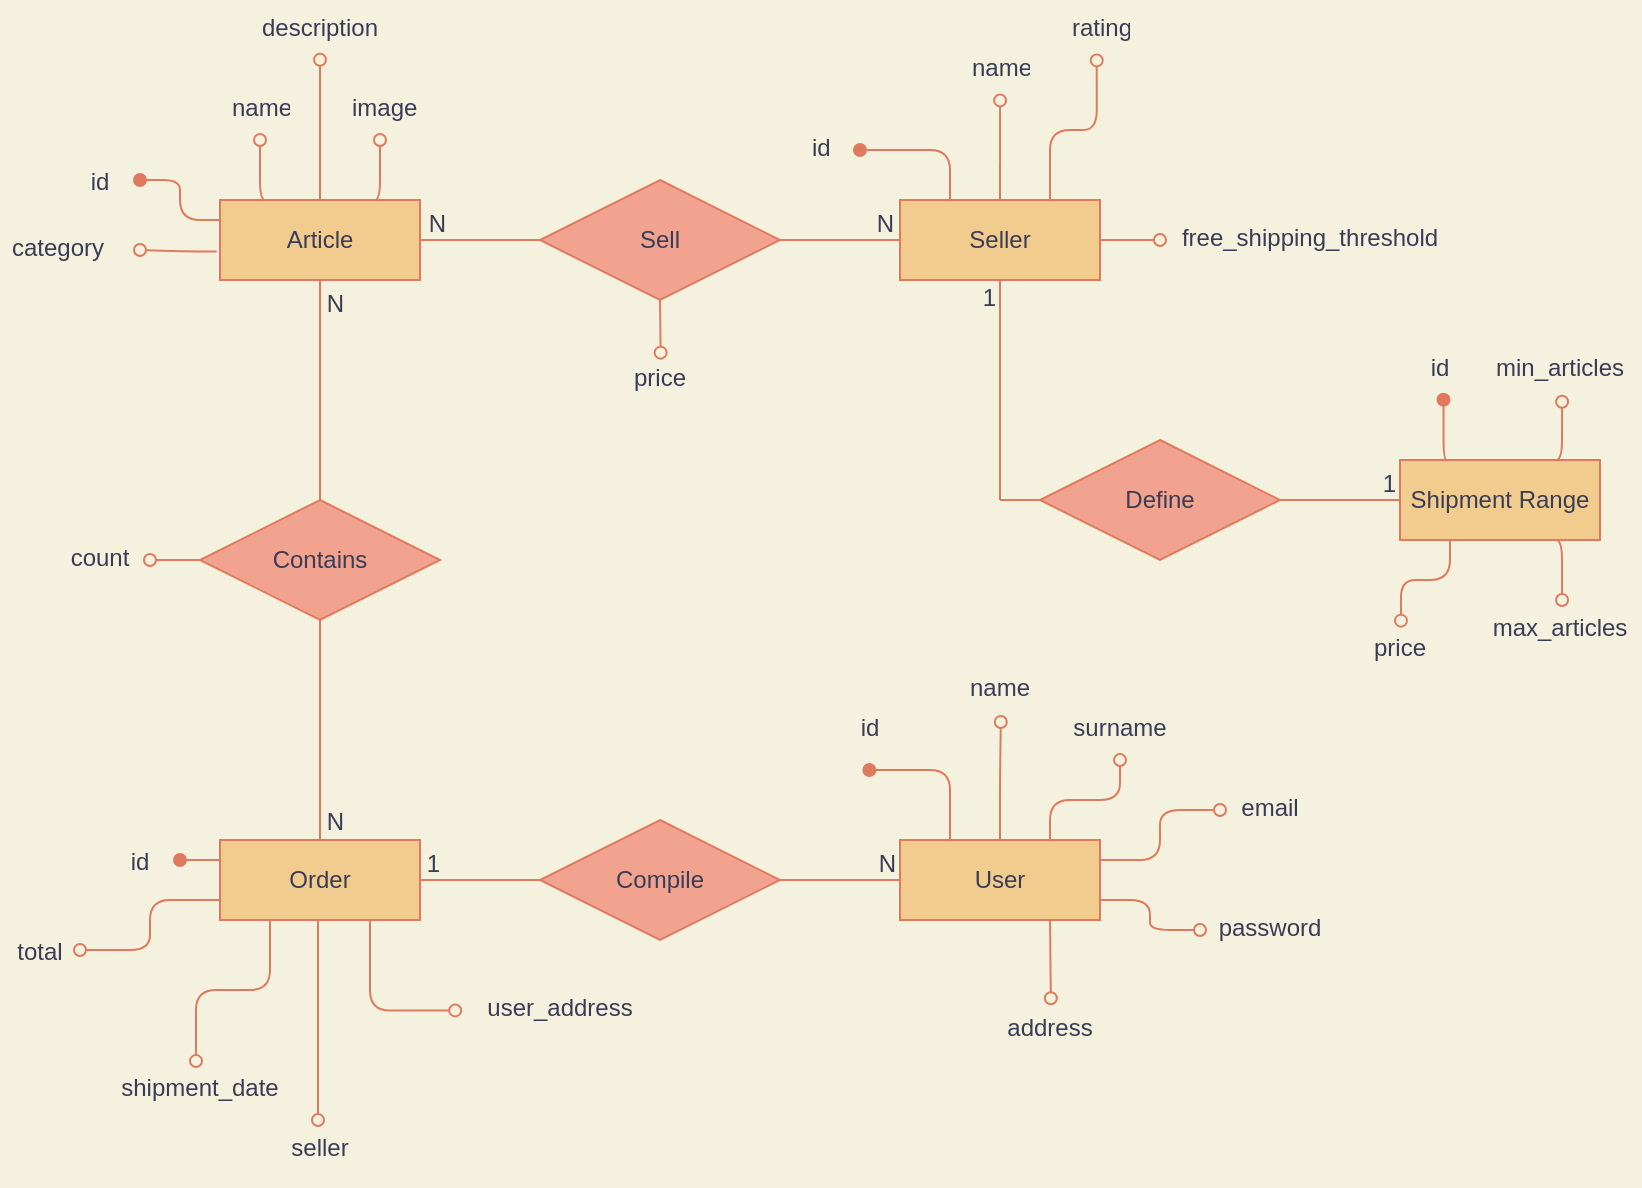 <mxfile>
    <diagram id="R2lEEEUBdFMjLlhIrx00" name="Page-1">
        <mxGraphModel dx="398" dy="316" grid="1" gridSize="10" guides="1" tooltips="1" connect="1" arrows="1" fold="1" page="1" pageScale="1" pageWidth="850" pageHeight="1100" background="#F4F1DE" math="0" shadow="0" extFonts="Permanent Marker^https://fonts.googleapis.com/css?family=Permanent+Marker">
            <root>
                <mxCell id="0"/>
                <mxCell id="1" parent="0"/>
                <mxCell id="-FKGB9jqLkH2_hyTQaql-25" style="edgeStyle=orthogonalEdgeStyle;orthogonalLoop=1;jettySize=auto;html=1;exitX=0;exitY=0.25;exitDx=0;exitDy=0;startFill=1;endArrow=oval;endFill=1;fontSize=11;labelBackgroundColor=#F4F1DE;strokeColor=#E07A5F;fontColor=#393C56;" parent="1" source="-FKGB9jqLkH2_hyTQaql-4" target="-FKGB9jqLkH2_hyTQaql-23" edge="1">
                    <mxGeometry relative="1" as="geometry"/>
                </mxCell>
                <mxCell id="-FKGB9jqLkH2_hyTQaql-29" style="edgeStyle=orthogonalEdgeStyle;orthogonalLoop=1;jettySize=auto;html=1;exitX=0.5;exitY=0;exitDx=0;exitDy=0;startFill=1;endArrow=oval;endFill=0;fontSize=11;entryX=0.5;entryY=0.995;entryDx=0;entryDy=0;entryPerimeter=0;labelBackgroundColor=#F4F1DE;strokeColor=#E07A5F;fontColor=#393C56;" parent="1" source="-FKGB9jqLkH2_hyTQaql-4" target="-FKGB9jqLkH2_hyTQaql-28" edge="1">
                    <mxGeometry relative="1" as="geometry">
                        <mxPoint x="174" y="60" as="targetPoint"/>
                    </mxGeometry>
                </mxCell>
                <mxCell id="-FKGB9jqLkH2_hyTQaql-31" style="edgeStyle=orthogonalEdgeStyle;orthogonalLoop=1;jettySize=auto;html=1;exitX=0.75;exitY=0;exitDx=0;exitDy=0;entryX=0.4;entryY=1;entryDx=0;entryDy=0;entryPerimeter=0;startFill=1;endArrow=oval;endFill=0;fontSize=11;labelBackgroundColor=#F4F1DE;strokeColor=#E07A5F;fontColor=#393C56;" parent="1" source="-FKGB9jqLkH2_hyTQaql-4" target="-FKGB9jqLkH2_hyTQaql-30" edge="1">
                    <mxGeometry relative="1" as="geometry"/>
                </mxCell>
                <mxCell id="-FKGB9jqLkH2_hyTQaql-32" style="edgeStyle=orthogonalEdgeStyle;orthogonalLoop=1;jettySize=auto;html=1;exitX=0.25;exitY=0;exitDx=0;exitDy=0;entryX=0.5;entryY=1;entryDx=0;entryDy=0;entryPerimeter=0;startFill=1;endArrow=oval;endFill=0;fontSize=11;labelBackgroundColor=#F4F1DE;strokeColor=#E07A5F;fontColor=#393C56;" parent="1" source="-FKGB9jqLkH2_hyTQaql-4" target="-FKGB9jqLkH2_hyTQaql-26" edge="1">
                    <mxGeometry relative="1" as="geometry"/>
                </mxCell>
                <mxCell id="-FKGB9jqLkH2_hyTQaql-34" style="edgeStyle=orthogonalEdgeStyle;orthogonalLoop=1;jettySize=auto;html=1;exitX=-0.017;exitY=0.643;exitDx=0;exitDy=0;startFill=1;endArrow=oval;endFill=0;fontSize=11;exitPerimeter=0;labelBackgroundColor=#F4F1DE;strokeColor=#E07A5F;fontColor=#393C56;" parent="1" source="-FKGB9jqLkH2_hyTQaql-4" target="-FKGB9jqLkH2_hyTQaql-33" edge="1">
                    <mxGeometry relative="1" as="geometry"/>
                </mxCell>
                <mxCell id="-FKGB9jqLkH2_hyTQaql-4" value="Article" style="whiteSpace=wrap;html=1;align=center;fillColor=#F2CC8F;strokeColor=#E07A5F;fontColor=#393C56;" parent="1" vertex="1">
                    <mxGeometry x="120" y="120" width="100" height="40" as="geometry"/>
                </mxCell>
                <mxCell id="-FKGB9jqLkH2_hyTQaql-23" value="id" style="text;strokeColor=none;fillColor=none;spacingLeft=4;spacingRight=4;overflow=hidden;rotatable=0;points=[[0,0.5],[1,0.5]];portConstraint=eastwest;fontSize=12;align=center;html=0;verticalAlign=middle;fontColor=#393C56;" parent="1" vertex="1">
                    <mxGeometry x="40" y="100" width="40" height="20" as="geometry"/>
                </mxCell>
                <mxCell id="-FKGB9jqLkH2_hyTQaql-26" value="name" style="text;strokeColor=none;fillColor=none;spacingLeft=4;spacingRight=4;overflow=hidden;rotatable=0;points=[[0,0.5],[1,0.5]];portConstraint=eastwest;fontSize=12;html=0;fontColor=#393C56;" parent="1" vertex="1">
                    <mxGeometry x="120" y="60" width="40" height="30" as="geometry"/>
                </mxCell>
                <mxCell id="-FKGB9jqLkH2_hyTQaql-28" value="description" style="text;strokeColor=none;fillColor=none;spacingLeft=4;spacingRight=4;overflow=hidden;rotatable=0;points=[[0,0.5],[1,0.5]];portConstraint=eastwest;fontSize=12;html=0;fontColor=#393C56;" parent="1" vertex="1">
                    <mxGeometry x="135" y="20" width="70" height="30" as="geometry"/>
                </mxCell>
                <mxCell id="-FKGB9jqLkH2_hyTQaql-30" value="image" style="text;strokeColor=none;fillColor=none;spacingLeft=4;spacingRight=4;overflow=hidden;rotatable=0;points=[[0,0.5],[1,0.5]];portConstraint=eastwest;fontSize=12;html=0;fontColor=#393C56;" parent="1" vertex="1">
                    <mxGeometry x="180" y="60" width="50" height="30" as="geometry"/>
                </mxCell>
                <mxCell id="-FKGB9jqLkH2_hyTQaql-33" value="category" style="text;strokeColor=none;fillColor=none;spacingLeft=4;spacingRight=4;overflow=hidden;rotatable=0;points=[[0,0.5],[1,0.5]];portConstraint=eastwest;fontSize=12;html=0;fontColor=#393C56;" parent="1" vertex="1">
                    <mxGeometry x="10" y="130" width="70" height="30" as="geometry"/>
                </mxCell>
                <mxCell id="-FKGB9jqLkH2_hyTQaql-40" style="edgeStyle=orthogonalEdgeStyle;orthogonalLoop=1;jettySize=auto;html=1;exitX=0.25;exitY=0;exitDx=0;exitDy=0;startFill=1;endArrow=oval;endFill=1;fontSize=11;labelBackgroundColor=#F4F1DE;strokeColor=#E07A5F;fontColor=#393C56;" parent="1" source="-FKGB9jqLkH2_hyTQaql-35" target="-FKGB9jqLkH2_hyTQaql-36" edge="1">
                    <mxGeometry relative="1" as="geometry"/>
                </mxCell>
                <mxCell id="-FKGB9jqLkH2_hyTQaql-41" style="edgeStyle=orthogonalEdgeStyle;orthogonalLoop=1;jettySize=auto;html=1;exitX=0.5;exitY=0;exitDx=0;exitDy=0;entryX=0.501;entryY=1.007;entryDx=0;entryDy=0;entryPerimeter=0;startFill=1;endArrow=oval;endFill=0;fontSize=11;labelBackgroundColor=#F4F1DE;strokeColor=#E07A5F;fontColor=#393C56;" parent="1" source="-FKGB9jqLkH2_hyTQaql-35" target="-FKGB9jqLkH2_hyTQaql-37" edge="1">
                    <mxGeometry relative="1" as="geometry"/>
                </mxCell>
                <mxCell id="-FKGB9jqLkH2_hyTQaql-42" style="edgeStyle=orthogonalEdgeStyle;orthogonalLoop=1;jettySize=auto;html=1;exitX=0.75;exitY=0;exitDx=0;exitDy=0;entryX=0.459;entryY=1.007;entryDx=0;entryDy=0;entryPerimeter=0;startFill=1;endArrow=oval;endFill=0;fontSize=11;labelBackgroundColor=#F4F1DE;strokeColor=#E07A5F;fontColor=#393C56;" parent="1" source="-FKGB9jqLkH2_hyTQaql-35" target="-FKGB9jqLkH2_hyTQaql-38" edge="1">
                    <mxGeometry relative="1" as="geometry"/>
                </mxCell>
                <mxCell id="-FKGB9jqLkH2_hyTQaql-44" style="edgeStyle=orthogonalEdgeStyle;orthogonalLoop=1;jettySize=auto;html=1;exitX=1;exitY=0.5;exitDx=0;exitDy=0;entryX=0;entryY=0.5;entryDx=0;entryDy=0;startFill=1;endArrow=oval;endFill=0;fontSize=11;labelBackgroundColor=#F4F1DE;strokeColor=#E07A5F;fontColor=#393C56;" parent="1" source="-FKGB9jqLkH2_hyTQaql-35" target="-FKGB9jqLkH2_hyTQaql-39" edge="1">
                    <mxGeometry relative="1" as="geometry">
                        <mxPoint x="610" y="65" as="targetPoint"/>
                    </mxGeometry>
                </mxCell>
                <mxCell id="-FKGB9jqLkH2_hyTQaql-35" value="Seller" style="whiteSpace=wrap;html=1;align=center;verticalAlign=middle;fillColor=#F2CC8F;strokeColor=#E07A5F;fontColor=#393C56;" parent="1" vertex="1">
                    <mxGeometry x="460" y="120" width="100" height="40" as="geometry"/>
                </mxCell>
                <mxCell id="-FKGB9jqLkH2_hyTQaql-36" value="id" style="text;strokeColor=none;fillColor=none;spacingLeft=4;spacingRight=4;overflow=hidden;rotatable=0;points=[[0,0.5],[1,0.5]];portConstraint=eastwest;fontSize=12;html=0;fontColor=#393C56;" parent="1" vertex="1">
                    <mxGeometry x="410" y="80" width="30" height="30" as="geometry"/>
                </mxCell>
                <mxCell id="-FKGB9jqLkH2_hyTQaql-37" value="name" style="text;strokeColor=none;fillColor=none;spacingLeft=4;spacingRight=4;overflow=hidden;rotatable=0;points=[[0,0.5],[1,0.5]];portConstraint=eastwest;fontSize=12;html=0;fontColor=#393C56;" parent="1" vertex="1">
                    <mxGeometry x="490" y="40" width="40" height="30" as="geometry"/>
                </mxCell>
                <mxCell id="-FKGB9jqLkH2_hyTQaql-38" value="rating" style="text;strokeColor=none;fillColor=none;spacingLeft=4;spacingRight=4;overflow=hidden;rotatable=0;points=[[0,0.5],[1,0.5]];portConstraint=eastwest;fontSize=12;html=0;fontColor=#393C56;" parent="1" vertex="1">
                    <mxGeometry x="540" y="20" width="40" height="30" as="geometry"/>
                </mxCell>
                <mxCell id="-FKGB9jqLkH2_hyTQaql-39" value="free_shipping_threshold" style="text;strokeColor=none;fillColor=none;spacingLeft=4;spacingRight=4;overflow=hidden;rotatable=0;points=[[0,0.5],[1,0.5]];portConstraint=eastwest;fontSize=12;html=0;align=center;fontColor=#393C56;" parent="1" vertex="1">
                    <mxGeometry x="590" y="125" width="150" height="30" as="geometry"/>
                </mxCell>
                <mxCell id="-FKGB9jqLkH2_hyTQaql-50" style="edgeStyle=orthogonalEdgeStyle;orthogonalLoop=1;jettySize=auto;html=1;exitX=0.5;exitY=1;exitDx=0;exitDy=0;startFill=1;endArrow=oval;endFill=0;fontSize=11;entryX=0.508;entryY=0.044;entryDx=0;entryDy=0;entryPerimeter=0;labelBackgroundColor=#F4F1DE;strokeColor=#E07A5F;fontColor=#393C56;" parent="1" source="-FKGB9jqLkH2_hyTQaql-45" target="-FKGB9jqLkH2_hyTQaql-51" edge="1">
                    <mxGeometry relative="1" as="geometry">
                        <mxPoint x="350.034" y="190" as="targetPoint"/>
                    </mxGeometry>
                </mxCell>
                <mxCell id="-FKGB9jqLkH2_hyTQaql-45" value="Sell" style="shape=rhombus;perimeter=rhombusPerimeter;whiteSpace=wrap;html=1;align=center;strokeColor=#E07A5F;fontColor=#393C56;fillColor=#F2A38F;" parent="1" vertex="1">
                    <mxGeometry x="280" y="110" width="120" height="60" as="geometry"/>
                </mxCell>
                <mxCell id="-FKGB9jqLkH2_hyTQaql-46" value="" style="endArrow=none;html=1;fontSize=11;exitX=0;exitY=0.5;exitDx=0;exitDy=0;entryX=1;entryY=0.5;entryDx=0;entryDy=0;labelBackgroundColor=#F4F1DE;strokeColor=#E07A5F;fontColor=#393C56;" parent="1" source="-FKGB9jqLkH2_hyTQaql-45" target="-FKGB9jqLkH2_hyTQaql-4" edge="1">
                    <mxGeometry relative="1" as="geometry">
                        <mxPoint x="220" y="140" as="sourcePoint"/>
                        <mxPoint x="270" y="190" as="targetPoint"/>
                    </mxGeometry>
                </mxCell>
                <mxCell id="-FKGB9jqLkH2_hyTQaql-47" value="N" style="resizable=0;html=1;align=right;verticalAlign=bottom;spacingLeft=0;fillColor=#F2CC8F;strokeColor=#E07A5F;fontColor=#393C56;" parent="-FKGB9jqLkH2_hyTQaql-46" connectable="0" vertex="1">
                    <mxGeometry x="1" relative="1" as="geometry">
                        <mxPoint x="13" as="offset"/>
                    </mxGeometry>
                </mxCell>
                <mxCell id="-FKGB9jqLkH2_hyTQaql-48" value="" style="endArrow=none;html=1;fontSize=11;exitX=1;exitY=0.5;exitDx=0;exitDy=0;entryX=0;entryY=0.5;entryDx=0;entryDy=0;labelBackgroundColor=#F4F1DE;strokeColor=#E07A5F;fontColor=#393C56;" parent="1" source="-FKGB9jqLkH2_hyTQaql-45" target="-FKGB9jqLkH2_hyTQaql-35" edge="1">
                    <mxGeometry relative="1" as="geometry">
                        <mxPoint x="420" y="170" as="sourcePoint"/>
                        <mxPoint x="580" y="170" as="targetPoint"/>
                    </mxGeometry>
                </mxCell>
                <mxCell id="-FKGB9jqLkH2_hyTQaql-49" value="N" style="resizable=0;html=1;align=right;verticalAlign=bottom;fillColor=#F2CC8F;strokeColor=#E07A5F;fontColor=#393C56;" parent="-FKGB9jqLkH2_hyTQaql-48" connectable="0" vertex="1">
                    <mxGeometry x="1" relative="1" as="geometry">
                        <mxPoint x="-3" as="offset"/>
                    </mxGeometry>
                </mxCell>
                <mxCell id="-FKGB9jqLkH2_hyTQaql-51" value="price" style="text;strokeColor=none;fillColor=none;spacingLeft=4;spacingRight=4;overflow=hidden;rotatable=0;points=[[0,0.5],[1,0.5]];portConstraint=eastwest;fontSize=12;align=center;html=0;fontColor=#393C56;" parent="1" vertex="1">
                    <mxGeometry x="320" y="195" width="40" height="30" as="geometry"/>
                </mxCell>
                <mxCell id="-FKGB9jqLkH2_hyTQaql-56" style="edgeStyle=orthogonalEdgeStyle;orthogonalLoop=1;jettySize=auto;html=1;exitX=0;exitY=0.25;exitDx=0;exitDy=0;startFill=1;endArrow=oval;endFill=1;fontSize=11;entryX=1;entryY=0.5;entryDx=0;entryDy=0;labelBackgroundColor=#F4F1DE;strokeColor=#E07A5F;fontColor=#393C56;" parent="1" source="-FKGB9jqLkH2_hyTQaql-52" target="-FKGB9jqLkH2_hyTQaql-53" edge="1">
                    <mxGeometry relative="1" as="geometry">
                        <mxPoint x="95" y="449.862" as="targetPoint"/>
                    </mxGeometry>
                </mxCell>
                <mxCell id="-FKGB9jqLkH2_hyTQaql-57" style="edgeStyle=orthogonalEdgeStyle;orthogonalLoop=1;jettySize=auto;html=1;exitX=0;exitY=0.75;exitDx=0;exitDy=0;entryX=1;entryY=0.5;entryDx=0;entryDy=0;startFill=1;endArrow=oval;endFill=0;fontSize=11;labelBackgroundColor=#F4F1DE;strokeColor=#E07A5F;fontColor=#393C56;" parent="1" source="-FKGB9jqLkH2_hyTQaql-52" target="-FKGB9jqLkH2_hyTQaql-54" edge="1">
                    <mxGeometry relative="1" as="geometry">
                        <mxPoint x="75" y="485" as="targetPoint"/>
                    </mxGeometry>
                </mxCell>
                <mxCell id="-FKGB9jqLkH2_hyTQaql-58" style="edgeStyle=orthogonalEdgeStyle;orthogonalLoop=1;jettySize=auto;html=1;exitX=0.25;exitY=1;exitDx=0;exitDy=0;startFill=1;endArrow=oval;endFill=0;fontSize=11;entryX=0.48;entryY=0.018;entryDx=0;entryDy=0;entryPerimeter=0;labelBackgroundColor=#F4F1DE;strokeColor=#E07A5F;fontColor=#393C56;" parent="1" source="-FKGB9jqLkH2_hyTQaql-52" target="-FKGB9jqLkH2_hyTQaql-55" edge="1">
                    <mxGeometry relative="1" as="geometry">
                        <mxPoint x="133" y="546" as="targetPoint"/>
                    </mxGeometry>
                </mxCell>
                <mxCell id="-FKGB9jqLkH2_hyTQaql-52" value="Order" style="whiteSpace=wrap;html=1;align=center;fillColor=#F2CC8F;strokeColor=#E07A5F;fontColor=#393C56;" parent="1" vertex="1">
                    <mxGeometry x="120" y="440" width="100" height="40" as="geometry"/>
                </mxCell>
                <mxCell id="-FKGB9jqLkH2_hyTQaql-53" value="id" style="text;strokeColor=none;fillColor=none;spacingLeft=4;spacingRight=4;overflow=hidden;rotatable=0;points=[[0,0.5],[1,0.5]];portConstraint=eastwest;fontSize=12;align=center;html=0;verticalAlign=middle;fontColor=#393C56;" parent="1" vertex="1">
                    <mxGeometry x="60" y="440" width="40" height="20" as="geometry"/>
                </mxCell>
                <mxCell id="-FKGB9jqLkH2_hyTQaql-54" value="total" style="text;strokeColor=none;fillColor=none;spacingLeft=4;spacingRight=4;overflow=hidden;rotatable=0;points=[[0,0.5],[1,0.5]];portConstraint=eastwest;fontSize=12;align=center;html=0;verticalAlign=middle;fontColor=#393C56;" parent="1" vertex="1">
                    <mxGeometry x="10" y="480" width="40" height="30" as="geometry"/>
                </mxCell>
                <mxCell id="-FKGB9jqLkH2_hyTQaql-55" value="shipment_date&#10;" style="text;strokeColor=none;fillColor=none;spacingLeft=4;spacingRight=4;overflow=hidden;rotatable=0;points=[[0,0.5],[1,0.5]];portConstraint=eastwest;fontSize=12;align=center;html=0;fontColor=#393C56;" parent="1" vertex="1">
                    <mxGeometry x="60" y="550" width="100" height="30" as="geometry"/>
                </mxCell>
                <mxCell id="-FKGB9jqLkH2_hyTQaql-98" style="edgeStyle=orthogonalEdgeStyle;orthogonalLoop=1;jettySize=auto;html=1;entryX=1;entryY=0.5;entryDx=0;entryDy=0;startFill=1;endArrow=oval;endFill=0;fontSize=11;labelBackgroundColor=#F4F1DE;strokeColor=#E07A5F;fontColor=#393C56;" parent="1" source="-FKGB9jqLkH2_hyTQaql-59" target="-FKGB9jqLkH2_hyTQaql-68" edge="1">
                    <mxGeometry relative="1" as="geometry"/>
                </mxCell>
                <mxCell id="-FKGB9jqLkH2_hyTQaql-59" value="Contains" style="shape=rhombus;perimeter=rhombusPerimeter;whiteSpace=wrap;html=1;align=center;strokeColor=#E07A5F;fontColor=#393C56;fillColor=#F2A38F;" parent="1" vertex="1">
                    <mxGeometry x="110" y="270" width="120" height="60" as="geometry"/>
                </mxCell>
                <mxCell id="-FKGB9jqLkH2_hyTQaql-63" value="" style="endArrow=none;html=1;fontSize=11;exitX=0.5;exitY=1;exitDx=0;exitDy=0;entryX=0.5;entryY=0;entryDx=0;entryDy=0;labelBackgroundColor=#F4F1DE;strokeColor=#E07A5F;fontColor=#393C56;" parent="1" source="-FKGB9jqLkH2_hyTQaql-59" target="-FKGB9jqLkH2_hyTQaql-52" edge="1">
                    <mxGeometry relative="1" as="geometry">
                        <mxPoint x="250" y="280" as="sourcePoint"/>
                        <mxPoint x="410" y="280" as="targetPoint"/>
                    </mxGeometry>
                </mxCell>
                <mxCell id="-FKGB9jqLkH2_hyTQaql-64" value="N" style="resizable=0;html=1;align=right;verticalAlign=bottom;fillColor=#F2CC8F;strokeColor=#E07A5F;fontColor=#393C56;" parent="-FKGB9jqLkH2_hyTQaql-63" connectable="0" vertex="1">
                    <mxGeometry x="1" relative="1" as="geometry">
                        <mxPoint x="12" y="-0.34" as="offset"/>
                    </mxGeometry>
                </mxCell>
                <mxCell id="-FKGB9jqLkH2_hyTQaql-65" value="" style="endArrow=none;html=1;fontSize=11;exitX=0.5;exitY=0;exitDx=0;exitDy=0;labelBackgroundColor=#F4F1DE;strokeColor=#E07A5F;fontColor=#393C56;" parent="1" source="-FKGB9jqLkH2_hyTQaql-59" target="-FKGB9jqLkH2_hyTQaql-4" edge="1">
                    <mxGeometry relative="1" as="geometry">
                        <mxPoint x="280" y="250" as="sourcePoint"/>
                        <mxPoint x="440" y="250" as="targetPoint"/>
                    </mxGeometry>
                </mxCell>
                <mxCell id="-FKGB9jqLkH2_hyTQaql-66" value="N" style="resizable=0;html=1;align=right;verticalAlign=bottom;fillColor=#F2CC8F;strokeColor=#E07A5F;fontColor=#393C56;" parent="-FKGB9jqLkH2_hyTQaql-65" connectable="0" vertex="1">
                    <mxGeometry x="1" relative="1" as="geometry">
                        <mxPoint x="12" y="20.34" as="offset"/>
                    </mxGeometry>
                </mxCell>
                <mxCell id="-FKGB9jqLkH2_hyTQaql-68" value="count&#10;" style="text;strokeColor=none;fillColor=none;spacingLeft=4;spacingRight=4;overflow=hidden;rotatable=0;points=[[0,0.5],[1,0.5]];portConstraint=eastwest;fontSize=12;align=center;html=0;fontColor=#393C56;" parent="1" vertex="1">
                    <mxGeometry x="35" y="285" width="50" height="30" as="geometry"/>
                </mxCell>
                <mxCell id="-FKGB9jqLkH2_hyTQaql-76" style="edgeStyle=orthogonalEdgeStyle;orthogonalLoop=1;jettySize=auto;html=1;exitX=0.5;exitY=0;exitDx=0;exitDy=0;entryX=0.51;entryY=1.033;entryDx=0;entryDy=0;entryPerimeter=0;startFill=1;endArrow=oval;endFill=0;fontSize=11;labelBackgroundColor=#F4F1DE;strokeColor=#E07A5F;fontColor=#393C56;" parent="1" source="-FKGB9jqLkH2_hyTQaql-69" target="-FKGB9jqLkH2_hyTQaql-71" edge="1">
                    <mxGeometry relative="1" as="geometry">
                        <mxPoint x="510" y="405" as="targetPoint"/>
                    </mxGeometry>
                </mxCell>
                <mxCell id="-FKGB9jqLkH2_hyTQaql-77" style="edgeStyle=orthogonalEdgeStyle;orthogonalLoop=1;jettySize=auto;html=1;exitX=0.75;exitY=0;exitDx=0;exitDy=0;entryX=0.5;entryY=1;entryDx=0;entryDy=0;entryPerimeter=0;startFill=1;endArrow=oval;endFill=0;fontSize=11;labelBackgroundColor=#F4F1DE;strokeColor=#E07A5F;fontColor=#393C56;" parent="1" source="-FKGB9jqLkH2_hyTQaql-69" target="-FKGB9jqLkH2_hyTQaql-72" edge="1">
                    <mxGeometry relative="1" as="geometry"/>
                </mxCell>
                <mxCell id="-FKGB9jqLkH2_hyTQaql-78" style="edgeStyle=orthogonalEdgeStyle;orthogonalLoop=1;jettySize=auto;html=1;exitX=1;exitY=0.25;exitDx=0;exitDy=0;entryX=0;entryY=0.5;entryDx=0;entryDy=0;startFill=1;endArrow=oval;endFill=0;fontSize=11;labelBackgroundColor=#F4F1DE;strokeColor=#E07A5F;fontColor=#393C56;" parent="1" source="-FKGB9jqLkH2_hyTQaql-69" target="-FKGB9jqLkH2_hyTQaql-73" edge="1">
                    <mxGeometry relative="1" as="geometry"/>
                </mxCell>
                <mxCell id="-FKGB9jqLkH2_hyTQaql-79" style="edgeStyle=orthogonalEdgeStyle;orthogonalLoop=1;jettySize=auto;html=1;exitX=1;exitY=0.75;exitDx=0;exitDy=0;entryX=0;entryY=0.5;entryDx=0;entryDy=0;startFill=1;endArrow=oval;endFill=0;fontSize=11;labelBackgroundColor=#F4F1DE;strokeColor=#E07A5F;fontColor=#393C56;" parent="1" source="-FKGB9jqLkH2_hyTQaql-69" target="-FKGB9jqLkH2_hyTQaql-74" edge="1">
                    <mxGeometry relative="1" as="geometry">
                        <mxPoint x="620" y="485" as="targetPoint"/>
                    </mxGeometry>
                </mxCell>
                <mxCell id="-FKGB9jqLkH2_hyTQaql-80" style="edgeStyle=orthogonalEdgeStyle;orthogonalLoop=1;jettySize=auto;html=1;exitX=0.75;exitY=1;exitDx=0;exitDy=0;startFill=1;endArrow=oval;endFill=0;fontSize=11;entryX=0.506;entryY=-0.028;entryDx=0;entryDy=0;entryPerimeter=0;labelBackgroundColor=#F4F1DE;strokeColor=#E07A5F;fontColor=#393C56;" parent="1" source="-FKGB9jqLkH2_hyTQaql-69" target="-FKGB9jqLkH2_hyTQaql-75" edge="1">
                    <mxGeometry relative="1" as="geometry">
                        <mxPoint x="541" y="560" as="targetPoint"/>
                    </mxGeometry>
                </mxCell>
                <mxCell id="-FKGB9jqLkH2_hyTQaql-81" style="edgeStyle=orthogonalEdgeStyle;orthogonalLoop=1;jettySize=auto;html=1;exitX=0.25;exitY=0;exitDx=0;exitDy=0;entryX=0.492;entryY=1.167;entryDx=0;entryDy=0;entryPerimeter=0;startFill=1;endArrow=oval;endFill=1;fontSize=11;labelBackgroundColor=#F4F1DE;strokeColor=#E07A5F;fontColor=#393C56;" parent="1" source="-FKGB9jqLkH2_hyTQaql-69" target="-FKGB9jqLkH2_hyTQaql-70" edge="1">
                    <mxGeometry relative="1" as="geometry">
                        <mxPoint x="449.68" y="404.34" as="targetPoint"/>
                    </mxGeometry>
                </mxCell>
                <mxCell id="-FKGB9jqLkH2_hyTQaql-69" value="User" style="whiteSpace=wrap;html=1;align=center;fillColor=#F2CC8F;strokeColor=#E07A5F;fontColor=#393C56;" parent="1" vertex="1">
                    <mxGeometry x="460" y="440" width="100" height="40" as="geometry"/>
                </mxCell>
                <mxCell id="-FKGB9jqLkH2_hyTQaql-70" value="id" style="text;strokeColor=none;fillColor=none;spacingLeft=4;spacingRight=4;overflow=hidden;rotatable=0;points=[[0,0.5],[1,0.5]];portConstraint=eastwest;fontSize=12;align=center;html=0;fontColor=#393C56;" parent="1" vertex="1">
                    <mxGeometry x="425" y="370" width="40" height="30" as="geometry"/>
                </mxCell>
                <mxCell id="-FKGB9jqLkH2_hyTQaql-71" value="name" style="text;strokeColor=none;fillColor=none;spacingLeft=4;spacingRight=4;overflow=hidden;rotatable=0;points=[[0,0.5],[1,0.5]];portConstraint=eastwest;fontSize=12;align=center;html=0;fontColor=#393C56;" parent="1" vertex="1">
                    <mxGeometry x="490" y="350" width="40" height="30" as="geometry"/>
                </mxCell>
                <mxCell id="-FKGB9jqLkH2_hyTQaql-72" value="surname" style="text;strokeColor=none;fillColor=none;spacingLeft=4;spacingRight=4;overflow=hidden;rotatable=0;points=[[0,0.5],[1,0.5]];portConstraint=eastwest;fontSize=12;align=center;html=0;fontColor=#393C56;" parent="1" vertex="1">
                    <mxGeometry x="540" y="370" width="60" height="30" as="geometry"/>
                </mxCell>
                <mxCell id="-FKGB9jqLkH2_hyTQaql-73" value="email" style="text;strokeColor=none;fillColor=none;spacingLeft=4;spacingRight=4;overflow=hidden;rotatable=0;points=[[0,0.5],[1,0.5]];portConstraint=eastwest;fontSize=12;align=center;html=0;fontColor=#393C56;" parent="1" vertex="1">
                    <mxGeometry x="620" y="410" width="50" height="30" as="geometry"/>
                </mxCell>
                <mxCell id="-FKGB9jqLkH2_hyTQaql-74" value="password" style="text;strokeColor=none;fillColor=none;spacingLeft=4;spacingRight=4;overflow=hidden;rotatable=0;points=[[0,0.5],[1,0.5]];portConstraint=eastwest;fontSize=12;align=center;html=0;fontColor=#393C56;" parent="1" vertex="1">
                    <mxGeometry x="610" y="470" width="70" height="30" as="geometry"/>
                </mxCell>
                <mxCell id="-FKGB9jqLkH2_hyTQaql-75" value="address" style="text;strokeColor=none;fillColor=none;spacingLeft=4;spacingRight=4;overflow=hidden;rotatable=0;points=[[0,0.5],[1,0.5]];portConstraint=eastwest;fontSize=12;align=center;html=0;fontColor=#393C56;" parent="1" vertex="1">
                    <mxGeometry x="500" y="520" width="70" height="30" as="geometry"/>
                </mxCell>
                <mxCell id="-FKGB9jqLkH2_hyTQaql-82" value="Compile" style="shape=rhombus;perimeter=rhombusPerimeter;whiteSpace=wrap;html=1;align=center;strokeColor=#E07A5F;fontColor=#393C56;fillColor=#F2A38F;" parent="1" vertex="1">
                    <mxGeometry x="280" y="430" width="120" height="60" as="geometry"/>
                </mxCell>
                <mxCell id="-FKGB9jqLkH2_hyTQaql-83" value="" style="endArrow=none;html=1;fontSize=11;entryX=0;entryY=0.5;entryDx=0;entryDy=0;exitX=1;exitY=0.5;exitDx=0;exitDy=0;labelBackgroundColor=#F4F1DE;strokeColor=#E07A5F;fontColor=#393C56;" parent="1" source="-FKGB9jqLkH2_hyTQaql-82" target="-FKGB9jqLkH2_hyTQaql-69" edge="1">
                    <mxGeometry relative="1" as="geometry">
                        <mxPoint x="390" y="480" as="sourcePoint"/>
                        <mxPoint x="550" y="480" as="targetPoint"/>
                    </mxGeometry>
                </mxCell>
                <mxCell id="-FKGB9jqLkH2_hyTQaql-84" value="N" style="resizable=0;html=1;align=right;verticalAlign=bottom;rotation=0;fillColor=#F2CC8F;strokeColor=#E07A5F;fontColor=#393C56;" parent="-FKGB9jqLkH2_hyTQaql-83" connectable="0" vertex="1">
                    <mxGeometry x="1" relative="1" as="geometry">
                        <mxPoint x="-2" as="offset"/>
                    </mxGeometry>
                </mxCell>
                <mxCell id="-FKGB9jqLkH2_hyTQaql-85" value="" style="endArrow=none;html=1;fontSize=11;entryX=1;entryY=0.5;entryDx=0;entryDy=0;exitX=0;exitY=0.5;exitDx=0;exitDy=0;labelBackgroundColor=#F4F1DE;strokeColor=#E07A5F;fontColor=#393C56;" parent="1" source="-FKGB9jqLkH2_hyTQaql-82" target="-FKGB9jqLkH2_hyTQaql-52" edge="1">
                    <mxGeometry relative="1" as="geometry">
                        <mxPoint x="250" y="530" as="sourcePoint"/>
                        <mxPoint x="410" y="530" as="targetPoint"/>
                    </mxGeometry>
                </mxCell>
                <mxCell id="-FKGB9jqLkH2_hyTQaql-86" value="1" style="resizable=0;html=1;align=right;verticalAlign=bottom;fillColor=#F2CC8F;strokeColor=#E07A5F;fontColor=#393C56;" parent="-FKGB9jqLkH2_hyTQaql-85" connectable="0" vertex="1">
                    <mxGeometry x="1" relative="1" as="geometry">
                        <mxPoint x="10" as="offset"/>
                    </mxGeometry>
                </mxCell>
                <mxCell id="-FKGB9jqLkH2_hyTQaql-93" style="edgeStyle=orthogonalEdgeStyle;orthogonalLoop=1;jettySize=auto;html=1;exitX=0.25;exitY=0;exitDx=0;exitDy=0;entryX=0.544;entryY=0.995;entryDx=0;entryDy=0;startFill=1;endArrow=oval;endFill=1;fontSize=11;entryPerimeter=0;labelBackgroundColor=#F4F1DE;strokeColor=#E07A5F;fontColor=#393C56;" parent="1" source="-FKGB9jqLkH2_hyTQaql-87" target="-FKGB9jqLkH2_hyTQaql-91" edge="1">
                    <mxGeometry relative="1" as="geometry"/>
                </mxCell>
                <mxCell id="-FKGB9jqLkH2_hyTQaql-94" style="edgeStyle=orthogonalEdgeStyle;orthogonalLoop=1;jettySize=auto;html=1;exitX=0.75;exitY=0;exitDx=0;exitDy=0;entryX=0.513;entryY=1.03;entryDx=0;entryDy=0;entryPerimeter=0;startFill=1;endArrow=oval;endFill=0;fontSize=11;labelBackgroundColor=#F4F1DE;strokeColor=#E07A5F;fontColor=#393C56;" parent="1" source="-FKGB9jqLkH2_hyTQaql-87" target="-FKGB9jqLkH2_hyTQaql-88" edge="1">
                    <mxGeometry relative="1" as="geometry"/>
                </mxCell>
                <mxCell id="-FKGB9jqLkH2_hyTQaql-95" style="edgeStyle=orthogonalEdgeStyle;orthogonalLoop=1;jettySize=auto;html=1;exitX=0.75;exitY=1;exitDx=0;exitDy=0;startFill=1;endArrow=oval;endFill=0;fontSize=11;entryX=0.513;entryY=0;entryDx=0;entryDy=0;entryPerimeter=0;labelBackgroundColor=#F4F1DE;strokeColor=#E07A5F;fontColor=#393C56;" parent="1" source="-FKGB9jqLkH2_hyTQaql-87" target="-FKGB9jqLkH2_hyTQaql-89" edge="1">
                    <mxGeometry relative="1" as="geometry">
                        <mxPoint x="791" y="315" as="targetPoint"/>
                    </mxGeometry>
                </mxCell>
                <mxCell id="-FKGB9jqLkH2_hyTQaql-96" style="edgeStyle=orthogonalEdgeStyle;orthogonalLoop=1;jettySize=auto;html=1;exitX=0.25;exitY=1;exitDx=0;exitDy=0;entryX=0.512;entryY=0.011;entryDx=0;entryDy=0;entryPerimeter=0;startFill=1;endArrow=oval;endFill=0;fontSize=11;labelBackgroundColor=#F4F1DE;strokeColor=#E07A5F;fontColor=#393C56;" parent="1" source="-FKGB9jqLkH2_hyTQaql-87" target="-FKGB9jqLkH2_hyTQaql-92" edge="1">
                    <mxGeometry relative="1" as="geometry">
                        <mxPoint x="709.36" y="330.54" as="targetPoint"/>
                    </mxGeometry>
                </mxCell>
                <mxCell id="-FKGB9jqLkH2_hyTQaql-87" value="Shipment Range" style="whiteSpace=wrap;html=1;align=center;fillColor=#F2CC8F;strokeColor=#E07A5F;fontColor=#393C56;" parent="1" vertex="1">
                    <mxGeometry x="710" y="250" width="100" height="40" as="geometry"/>
                </mxCell>
                <mxCell id="-FKGB9jqLkH2_hyTQaql-88" value="min_articles" style="text;strokeColor=none;fillColor=none;spacingLeft=4;spacingRight=4;overflow=hidden;rotatable=0;points=[[0,0.5],[1,0.5]];portConstraint=eastwest;fontSize=12;align=center;html=0;fontColor=#393C56;" parent="1" vertex="1">
                    <mxGeometry x="750" y="190" width="80" height="30" as="geometry"/>
                </mxCell>
                <mxCell id="-FKGB9jqLkH2_hyTQaql-89" value="max_articles" style="text;strokeColor=none;fillColor=none;spacingLeft=4;spacingRight=4;overflow=hidden;rotatable=0;points=[[0,0.5],[1,0.5]];portConstraint=eastwest;fontSize=12;align=center;html=0;fontColor=#393C56;" parent="1" vertex="1">
                    <mxGeometry x="750" y="320" width="80" height="30" as="geometry"/>
                </mxCell>
                <mxCell id="-FKGB9jqLkH2_hyTQaql-91" value="id" style="text;strokeColor=none;fillColor=none;spacingLeft=4;spacingRight=4;overflow=hidden;rotatable=0;points=[[0,0.5],[1,0.5]];portConstraint=eastwest;fontSize=12;align=center;html=0;fontColor=#393C56;" parent="1" vertex="1">
                    <mxGeometry x="710" y="190" width="40" height="30" as="geometry"/>
                </mxCell>
                <mxCell id="-FKGB9jqLkH2_hyTQaql-92" value="price" style="text;strokeColor=none;fillColor=none;spacingLeft=4;spacingRight=4;overflow=hidden;rotatable=0;points=[[0,0.5],[1,0.5]];portConstraint=eastwest;fontSize=12;align=center;html=0;fontColor=#393C56;" parent="1" vertex="1">
                    <mxGeometry x="690" y="330" width="40" height="30" as="geometry"/>
                </mxCell>
                <mxCell id="-FKGB9jqLkH2_hyTQaql-97" value="Define" style="shape=rhombus;perimeter=rhombusPerimeter;whiteSpace=wrap;html=1;align=center;strokeColor=#E07A5F;fontColor=#393C56;fillColor=#F2A38F;" parent="1" vertex="1">
                    <mxGeometry x="530" y="240" width="120" height="60" as="geometry"/>
                </mxCell>
                <mxCell id="-FKGB9jqLkH2_hyTQaql-101" value="" style="endArrow=none;html=1;fontSize=11;entryX=0.5;entryY=1;entryDx=0;entryDy=0;labelBackgroundColor=#F4F1DE;strokeColor=#E07A5F;fontColor=#393C56;" parent="1" target="-FKGB9jqLkH2_hyTQaql-35" edge="1">
                    <mxGeometry relative="1" as="geometry">
                        <mxPoint x="510" y="270" as="sourcePoint"/>
                        <mxPoint x="590" y="210" as="targetPoint"/>
                    </mxGeometry>
                </mxCell>
                <mxCell id="-FKGB9jqLkH2_hyTQaql-102" value="1" style="resizable=0;html=1;align=right;verticalAlign=bottom;fillColor=#F2CC8F;strokeColor=#E07A5F;fontColor=#393C56;" parent="-FKGB9jqLkH2_hyTQaql-101" connectable="0" vertex="1">
                    <mxGeometry x="1" relative="1" as="geometry">
                        <mxPoint x="-2" y="17" as="offset"/>
                    </mxGeometry>
                </mxCell>
                <mxCell id="-FKGB9jqLkH2_hyTQaql-103" value="" style="endArrow=none;html=1;fontSize=11;entryX=0;entryY=0.5;entryDx=0;entryDy=0;labelBackgroundColor=#F4F1DE;strokeColor=#E07A5F;fontColor=#393C56;" parent="1" target="-FKGB9jqLkH2_hyTQaql-97" edge="1">
                    <mxGeometry relative="1" as="geometry">
                        <mxPoint x="510" y="270" as="sourcePoint"/>
                        <mxPoint x="560" y="290" as="targetPoint"/>
                    </mxGeometry>
                </mxCell>
                <mxCell id="-FKGB9jqLkH2_hyTQaql-104" value="" style="endArrow=none;html=1;fontSize=11;entryX=0;entryY=0.5;entryDx=0;entryDy=0;exitX=1;exitY=0.5;exitDx=0;exitDy=0;labelBackgroundColor=#F4F1DE;strokeColor=#E07A5F;fontColor=#393C56;" parent="1" source="-FKGB9jqLkH2_hyTQaql-97" target="-FKGB9jqLkH2_hyTQaql-87" edge="1">
                    <mxGeometry relative="1" as="geometry">
                        <mxPoint x="510" y="320" as="sourcePoint"/>
                        <mxPoint x="670" y="320" as="targetPoint"/>
                    </mxGeometry>
                </mxCell>
                <mxCell id="-FKGB9jqLkH2_hyTQaql-105" value="1" style="resizable=0;html=1;align=right;verticalAlign=bottom;fillColor=#F2CC8F;strokeColor=#E07A5F;fontColor=#393C56;" parent="-FKGB9jqLkH2_hyTQaql-104" connectable="0" vertex="1">
                    <mxGeometry x="1" relative="1" as="geometry">
                        <mxPoint x="-2" as="offset"/>
                    </mxGeometry>
                </mxCell>
                <mxCell id="3" value="seller" style="text;strokeColor=none;fillColor=none;spacingLeft=4;spacingRight=4;overflow=hidden;rotatable=0;points=[[0,0.5],[1,0.5]];portConstraint=eastwest;fontSize=12;align=center;html=0;fontColor=#393C56;" vertex="1" parent="1">
                    <mxGeometry x="120" y="580" width="100" height="30" as="geometry"/>
                </mxCell>
                <mxCell id="4" value="user_address&#10;" style="text;strokeColor=none;fillColor=none;spacingLeft=4;spacingRight=4;overflow=hidden;rotatable=0;points=[[0,0.5],[1,0.5]];portConstraint=eastwest;fontSize=12;align=center;html=0;fontColor=#393C56;" vertex="1" parent="1">
                    <mxGeometry x="240" y="510" width="100" height="30" as="geometry"/>
                </mxCell>
                <mxCell id="7" style="edgeStyle=orthogonalEdgeStyle;orthogonalLoop=1;jettySize=auto;html=1;startFill=1;endArrow=oval;endFill=0;fontSize=11;labelBackgroundColor=#F4F1DE;strokeColor=#E07A5F;fontColor=#393C56;" edge="1" parent="1">
                    <mxGeometry relative="1" as="geometry">
                        <mxPoint x="169" y="580" as="targetPoint"/>
                        <mxPoint x="169" y="480" as="sourcePoint"/>
                    </mxGeometry>
                </mxCell>
                <mxCell id="8" style="edgeStyle=orthogonalEdgeStyle;orthogonalLoop=1;jettySize=auto;html=1;exitX=0.75;exitY=1;exitDx=0;exitDy=0;startFill=1;endArrow=oval;endFill=0;fontSize=11;entryX=-0.024;entryY=0.507;entryDx=0;entryDy=0;entryPerimeter=0;labelBackgroundColor=#F4F1DE;strokeColor=#E07A5F;fontColor=#393C56;" edge="1" parent="1" source="-FKGB9jqLkH2_hyTQaql-52" target="4">
                    <mxGeometry relative="1" as="geometry">
                        <mxPoint x="208.6" y="560.39" as="targetPoint"/>
                        <mxPoint x="180" y="490" as="sourcePoint"/>
                    </mxGeometry>
                </mxCell>
            </root>
        </mxGraphModel>
    </diagram>
</mxfile>